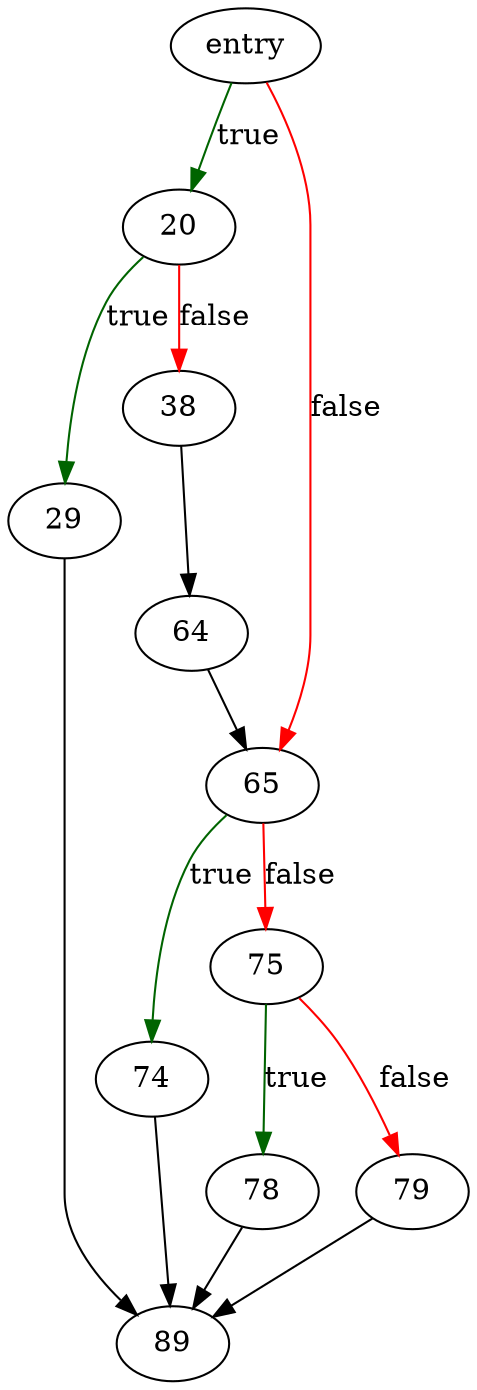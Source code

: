 digraph "unixRead" {
	// Node definitions.
	4 [label=entry];
	20;
	29;
	38;
	64;
	65;
	74;
	75;
	78;
	79;
	89;

	// Edge definitions.
	4 -> 20 [
		color=darkgreen
		label=true
	];
	4 -> 65 [
		color=red
		label=false
	];
	20 -> 29 [
		color=darkgreen
		label=true
	];
	20 -> 38 [
		color=red
		label=false
	];
	29 -> 89;
	38 -> 64;
	64 -> 65;
	65 -> 74 [
		color=darkgreen
		label=true
	];
	65 -> 75 [
		color=red
		label=false
	];
	74 -> 89;
	75 -> 78 [
		color=darkgreen
		label=true
	];
	75 -> 79 [
		color=red
		label=false
	];
	78 -> 89;
	79 -> 89;
}